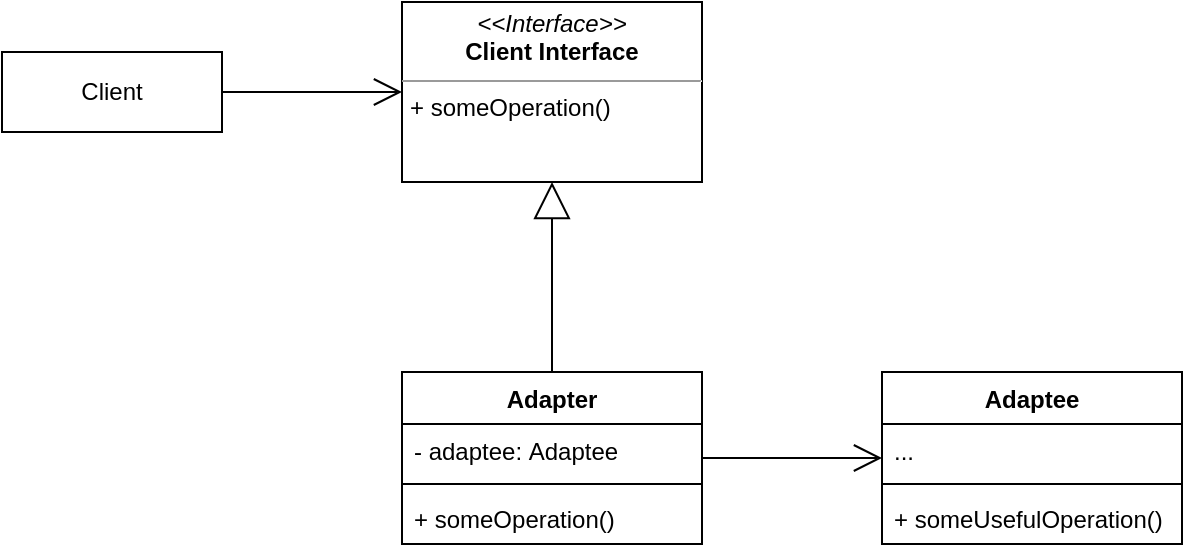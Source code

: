 <mxfile version="21.1.2" type="device">
  <diagram id="C5RBs43oDa-KdzZeNtuy" name="Page-1">
    <mxGraphModel dx="1195" dy="703" grid="1" gridSize="10" guides="1" tooltips="1" connect="1" arrows="1" fold="1" page="1" pageScale="1" pageWidth="827" pageHeight="1169" math="0" shadow="0">
      <root>
        <mxCell id="WIyWlLk6GJQsqaUBKTNV-0" />
        <mxCell id="WIyWlLk6GJQsqaUBKTNV-1" parent="WIyWlLk6GJQsqaUBKTNV-0" />
        <mxCell id="XfDexqz_MSQ1Gb-QONNt-0" value="Client" style="html=1;whiteSpace=wrap;" vertex="1" parent="WIyWlLk6GJQsqaUBKTNV-1">
          <mxGeometry x="80" y="120" width="110" height="40" as="geometry" />
        </mxCell>
        <mxCell id="XfDexqz_MSQ1Gb-QONNt-1" value="&lt;p style=&quot;margin:0px;margin-top:4px;text-align:center;&quot;&gt;&lt;i&gt;&amp;lt;&amp;lt;Interface&amp;gt;&amp;gt;&lt;/i&gt;&lt;br&gt;&lt;b&gt;Client Interface&lt;/b&gt;&lt;/p&gt;&lt;hr size=&quot;1&quot;&gt;&lt;p style=&quot;margin:0px;margin-left:4px;&quot;&gt;&lt;/p&gt;&lt;p style=&quot;margin:0px;margin-left:4px;&quot;&gt;+ someOperation()&lt;br&gt;&lt;br&gt;&lt;/p&gt;" style="verticalAlign=top;align=left;overflow=fill;fontSize=12;fontFamily=Helvetica;html=1;whiteSpace=wrap;" vertex="1" parent="WIyWlLk6GJQsqaUBKTNV-1">
          <mxGeometry x="280" y="95" width="150" height="90" as="geometry" />
        </mxCell>
        <mxCell id="XfDexqz_MSQ1Gb-QONNt-3" value="Adapter" style="swimlane;fontStyle=1;align=center;verticalAlign=top;childLayout=stackLayout;horizontal=1;startSize=26;horizontalStack=0;resizeParent=1;resizeParentMax=0;resizeLast=0;collapsible=1;marginBottom=0;whiteSpace=wrap;html=1;" vertex="1" parent="WIyWlLk6GJQsqaUBKTNV-1">
          <mxGeometry x="280" y="280" width="150" height="86" as="geometry" />
        </mxCell>
        <mxCell id="XfDexqz_MSQ1Gb-QONNt-4" value="- adaptee:&amp;nbsp;Adaptee" style="text;strokeColor=none;fillColor=none;align=left;verticalAlign=top;spacingLeft=4;spacingRight=4;overflow=hidden;rotatable=0;points=[[0,0.5],[1,0.5]];portConstraint=eastwest;whiteSpace=wrap;html=1;" vertex="1" parent="XfDexqz_MSQ1Gb-QONNt-3">
          <mxGeometry y="26" width="150" height="26" as="geometry" />
        </mxCell>
        <mxCell id="XfDexqz_MSQ1Gb-QONNt-5" value="" style="line;strokeWidth=1;fillColor=none;align=left;verticalAlign=middle;spacingTop=-1;spacingLeft=3;spacingRight=3;rotatable=0;labelPosition=right;points=[];portConstraint=eastwest;strokeColor=inherit;" vertex="1" parent="XfDexqz_MSQ1Gb-QONNt-3">
          <mxGeometry y="52" width="150" height="8" as="geometry" />
        </mxCell>
        <mxCell id="XfDexqz_MSQ1Gb-QONNt-6" value="+ someOperation()" style="text;strokeColor=none;fillColor=none;align=left;verticalAlign=top;spacingLeft=4;spacingRight=4;overflow=hidden;rotatable=0;points=[[0,0.5],[1,0.5]];portConstraint=eastwest;whiteSpace=wrap;html=1;" vertex="1" parent="XfDexqz_MSQ1Gb-QONNt-3">
          <mxGeometry y="60" width="150" height="26" as="geometry" />
        </mxCell>
        <mxCell id="XfDexqz_MSQ1Gb-QONNt-11" value="" style="endArrow=block;endSize=16;endFill=0;html=1;rounded=0;" edge="1" parent="WIyWlLk6GJQsqaUBKTNV-1" source="XfDexqz_MSQ1Gb-QONNt-3" target="XfDexqz_MSQ1Gb-QONNt-1">
          <mxGeometry width="160" relative="1" as="geometry">
            <mxPoint x="450" y="240" as="sourcePoint" />
            <mxPoint x="400" y="200" as="targetPoint" />
          </mxGeometry>
        </mxCell>
        <mxCell id="XfDexqz_MSQ1Gb-QONNt-12" value="Adaptee" style="swimlane;fontStyle=1;align=center;verticalAlign=top;childLayout=stackLayout;horizontal=1;startSize=26;horizontalStack=0;resizeParent=1;resizeParentMax=0;resizeLast=0;collapsible=1;marginBottom=0;whiteSpace=wrap;html=1;" vertex="1" parent="WIyWlLk6GJQsqaUBKTNV-1">
          <mxGeometry x="520" y="280" width="150" height="86" as="geometry" />
        </mxCell>
        <mxCell id="XfDexqz_MSQ1Gb-QONNt-13" value="..." style="text;strokeColor=none;fillColor=none;align=left;verticalAlign=top;spacingLeft=4;spacingRight=4;overflow=hidden;rotatable=0;points=[[0,0.5],[1,0.5]];portConstraint=eastwest;whiteSpace=wrap;html=1;" vertex="1" parent="XfDexqz_MSQ1Gb-QONNt-12">
          <mxGeometry y="26" width="150" height="26" as="geometry" />
        </mxCell>
        <mxCell id="XfDexqz_MSQ1Gb-QONNt-14" value="" style="line;strokeWidth=1;fillColor=none;align=left;verticalAlign=middle;spacingTop=-1;spacingLeft=3;spacingRight=3;rotatable=0;labelPosition=right;points=[];portConstraint=eastwest;strokeColor=inherit;" vertex="1" parent="XfDexqz_MSQ1Gb-QONNt-12">
          <mxGeometry y="52" width="150" height="8" as="geometry" />
        </mxCell>
        <mxCell id="XfDexqz_MSQ1Gb-QONNt-15" value="+ someUsefulOperation()" style="text;strokeColor=none;fillColor=none;align=left;verticalAlign=top;spacingLeft=4;spacingRight=4;overflow=hidden;rotatable=0;points=[[0,0.5],[1,0.5]];portConstraint=eastwest;whiteSpace=wrap;html=1;" vertex="1" parent="XfDexqz_MSQ1Gb-QONNt-12">
          <mxGeometry y="60" width="150" height="26" as="geometry" />
        </mxCell>
        <mxCell id="XfDexqz_MSQ1Gb-QONNt-16" value="" style="endArrow=open;endFill=1;endSize=12;html=1;rounded=0;" edge="1" parent="WIyWlLk6GJQsqaUBKTNV-1" source="XfDexqz_MSQ1Gb-QONNt-3" target="XfDexqz_MSQ1Gb-QONNt-12">
          <mxGeometry width="160" relative="1" as="geometry">
            <mxPoint x="480" y="450" as="sourcePoint" />
            <mxPoint x="640" y="450" as="targetPoint" />
          </mxGeometry>
        </mxCell>
        <mxCell id="XfDexqz_MSQ1Gb-QONNt-17" value="" style="endArrow=open;endFill=1;endSize=12;html=1;rounded=0;" edge="1" parent="WIyWlLk6GJQsqaUBKTNV-1" source="XfDexqz_MSQ1Gb-QONNt-0" target="XfDexqz_MSQ1Gb-QONNt-1">
          <mxGeometry width="160" relative="1" as="geometry">
            <mxPoint x="440" y="333" as="sourcePoint" />
            <mxPoint x="530" y="333" as="targetPoint" />
          </mxGeometry>
        </mxCell>
      </root>
    </mxGraphModel>
  </diagram>
</mxfile>
